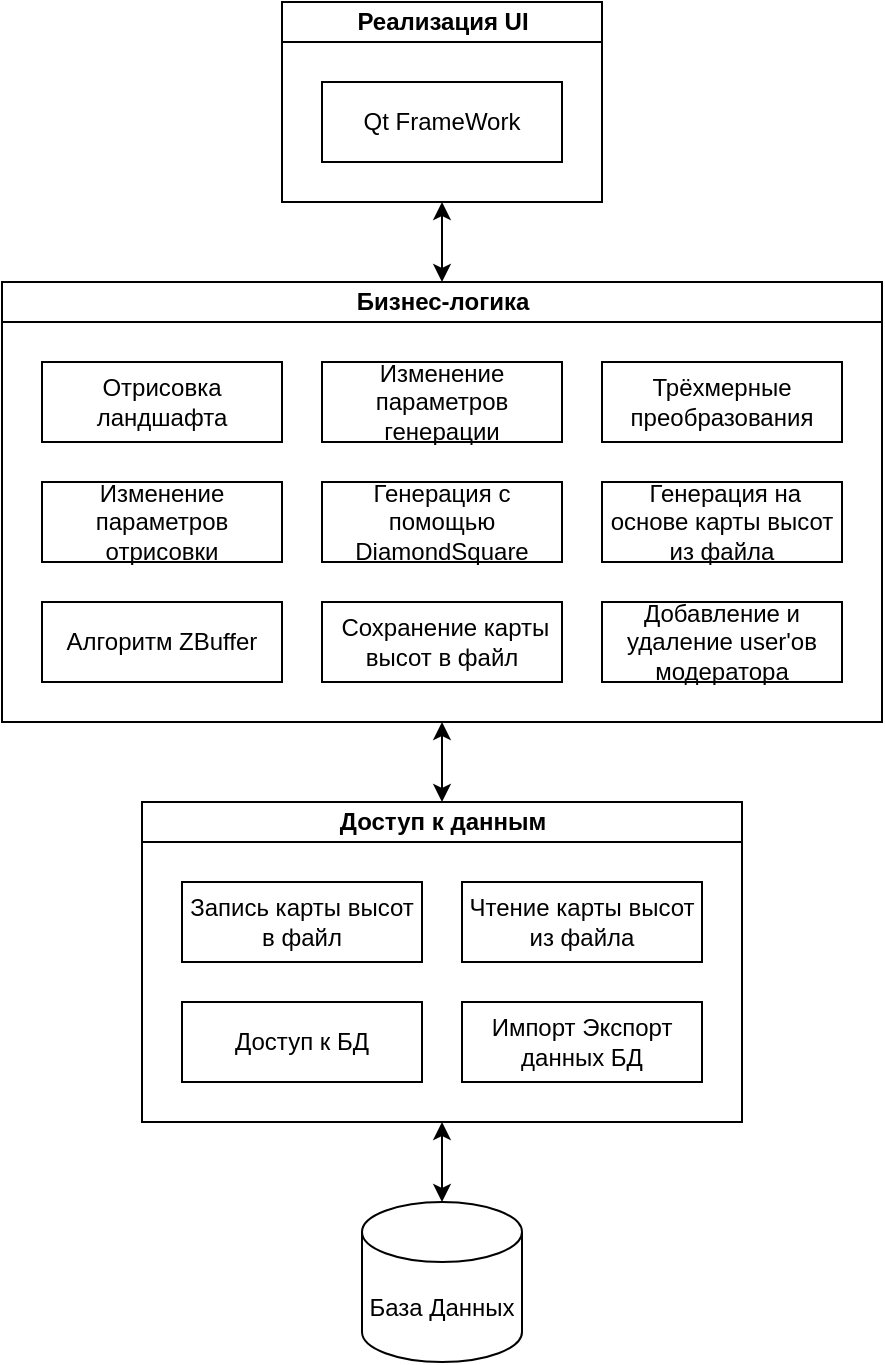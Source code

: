 <mxfile version="17.4.1"><diagram id="prtHgNgQTEPvFCAcTncT" name="Page-1"><mxGraphModel dx="1154" dy="752" grid="1" gridSize="10" guides="1" tooltips="1" connect="1" arrows="1" fold="1" page="1" pageScale="1" pageWidth="827" pageHeight="1169" math="0" shadow="0"><root><mxCell id="0"/><mxCell id="1" parent="0"/><mxCell id="dNxyNK7c78bLwvsdeMH5-11" value="Бизнес-логика" style="swimlane;html=1;startSize=20;horizontal=1;containerType=tree;glass=0;" parent="1" vertex="1"><mxGeometry x="40" y="180" width="440" height="220" as="geometry"/></mxCell><mxCell id="SCBdP9sog-ZEw-PVnDqY-4" value="Алгоритм ZBuffer" style="rounded=0;whiteSpace=wrap;html=1;" parent="dNxyNK7c78bLwvsdeMH5-11" vertex="1"><mxGeometry x="20" y="160" width="120" height="40" as="geometry"/></mxCell><mxCell id="SCBdP9sog-ZEw-PVnDqY-7" value="Отрисовка ландшафта" style="rounded=0;whiteSpace=wrap;html=1;" parent="dNxyNK7c78bLwvsdeMH5-11" vertex="1"><mxGeometry x="20" y="40" width="120" height="40" as="geometry"/></mxCell><mxCell id="SCBdP9sog-ZEw-PVnDqY-9" value="Изменение параметров генерации" style="rounded=0;whiteSpace=wrap;html=1;" parent="dNxyNK7c78bLwvsdeMH5-11" vertex="1"><mxGeometry x="160" y="40" width="120" height="40" as="geometry"/></mxCell><mxCell id="SCBdP9sog-ZEw-PVnDqY-5" value="Генерация с помощью DiamondSquare" style="rounded=0;whiteSpace=wrap;html=1;" parent="dNxyNK7c78bLwvsdeMH5-11" vertex="1"><mxGeometry x="160" y="100" width="120" height="40" as="geometry"/></mxCell><mxCell id="SCBdP9sog-ZEw-PVnDqY-10" value="Трёхмерные преобразования" style="rounded=0;whiteSpace=wrap;html=1;" parent="dNxyNK7c78bLwvsdeMH5-11" vertex="1"><mxGeometry x="300" y="40" width="120" height="40" as="geometry"/></mxCell><mxCell id="SCBdP9sog-ZEw-PVnDqY-12" value="Добавление и удаление user'ов модератора" style="rounded=0;whiteSpace=wrap;html=1;" parent="dNxyNK7c78bLwvsdeMH5-11" vertex="1"><mxGeometry x="300" y="160" width="120" height="40" as="geometry"/></mxCell><mxCell id="SCBdP9sog-ZEw-PVnDqY-14" value="&amp;nbsp;Сохранение карты высот в файл" style="rounded=0;whiteSpace=wrap;html=1;" parent="dNxyNK7c78bLwvsdeMH5-11" vertex="1"><mxGeometry x="160" y="160" width="120" height="40" as="geometry"/></mxCell><mxCell id="SCBdP9sog-ZEw-PVnDqY-15" value="&amp;nbsp;Генерация на основе карты высот из файла" style="rounded=0;whiteSpace=wrap;html=1;" parent="dNxyNK7c78bLwvsdeMH5-11" vertex="1"><mxGeometry x="300" y="100" width="120" height="40" as="geometry"/></mxCell><mxCell id="SCBdP9sog-ZEw-PVnDqY-21" value="Изменение параметров отрисовки" style="rounded=0;whiteSpace=wrap;html=1;" parent="dNxyNK7c78bLwvsdeMH5-11" vertex="1"><mxGeometry x="20" y="100" width="120" height="40" as="geometry"/></mxCell><mxCell id="SCBdP9sog-ZEw-PVnDqY-1" value="Реализация UI" style="swimlane;html=1;startSize=20;horizontal=1;containerType=tree;glass=0;" parent="1" vertex="1"><mxGeometry x="180" y="40" width="160" height="100" as="geometry"/></mxCell><mxCell id="SCBdP9sog-ZEw-PVnDqY-3" value="Qt FrameWork" style="rounded=0;whiteSpace=wrap;html=1;" parent="SCBdP9sog-ZEw-PVnDqY-1" vertex="1"><mxGeometry x="20" y="40" width="120" height="40" as="geometry"/></mxCell><mxCell id="SCBdP9sog-ZEw-PVnDqY-2" value="Доступ к данным" style="swimlane;html=1;startSize=20;horizontal=1;containerType=tree;glass=0;" parent="1" vertex="1"><mxGeometry x="110" y="440" width="300" height="160" as="geometry"/></mxCell><mxCell id="SCBdP9sog-ZEw-PVnDqY-6" value="Чтение карты высот из файла" style="rounded=0;whiteSpace=wrap;html=1;" parent="SCBdP9sog-ZEw-PVnDqY-2" vertex="1"><mxGeometry x="160" y="40" width="120" height="40" as="geometry"/></mxCell><mxCell id="SCBdP9sog-ZEw-PVnDqY-16" value="Запись карты высот в файл" style="rounded=0;whiteSpace=wrap;html=1;" parent="SCBdP9sog-ZEw-PVnDqY-2" vertex="1"><mxGeometry x="20" y="40" width="120" height="40" as="geometry"/></mxCell><mxCell id="SCBdP9sog-ZEw-PVnDqY-19" value="Доступ к БД" style="rounded=0;whiteSpace=wrap;html=1;" parent="SCBdP9sog-ZEw-PVnDqY-2" vertex="1"><mxGeometry x="20" y="100" width="120" height="40" as="geometry"/></mxCell><mxCell id="SCBdP9sog-ZEw-PVnDqY-23" value="Импорт Экспорт данных БД" style="rounded=0;whiteSpace=wrap;html=1;" parent="SCBdP9sog-ZEw-PVnDqY-2" vertex="1"><mxGeometry x="160" y="100" width="120" height="40" as="geometry"/></mxCell><mxCell id="SCBdP9sog-ZEw-PVnDqY-22" value="База Данных" style="shape=cylinder3;whiteSpace=wrap;html=1;boundedLbl=1;backgroundOutline=1;size=15;" parent="1" vertex="1"><mxGeometry x="220" y="640" width="80" height="80" as="geometry"/></mxCell><mxCell id="SCBdP9sog-ZEw-PVnDqY-25" value="" style="endArrow=classic;startArrow=classic;html=1;rounded=0;entryX=0.5;entryY=1;entryDx=0;entryDy=0;exitX=0.5;exitY=0;exitDx=0;exitDy=0;" parent="1" source="dNxyNK7c78bLwvsdeMH5-11" target="SCBdP9sog-ZEw-PVnDqY-1" edge="1"><mxGeometry width="50" height="50" relative="1" as="geometry"><mxPoint x="340" y="130" as="sourcePoint"/><mxPoint x="390" y="80" as="targetPoint"/></mxGeometry></mxCell><mxCell id="SCBdP9sog-ZEw-PVnDqY-26" value="" style="endArrow=classic;startArrow=classic;html=1;rounded=0;entryX=0.5;entryY=1;entryDx=0;entryDy=0;exitX=0.5;exitY=0;exitDx=0;exitDy=0;" parent="1" source="SCBdP9sog-ZEw-PVnDqY-2" target="dNxyNK7c78bLwvsdeMH5-11" edge="1"><mxGeometry width="50" height="50" relative="1" as="geometry"><mxPoint x="260" y="420" as="sourcePoint"/><mxPoint x="270" y="150" as="targetPoint"/></mxGeometry></mxCell><mxCell id="SCBdP9sog-ZEw-PVnDqY-27" value="" style="endArrow=classic;startArrow=classic;html=1;rounded=0;entryX=0.5;entryY=1;entryDx=0;entryDy=0;exitX=0.5;exitY=0;exitDx=0;exitDy=0;exitPerimeter=0;" parent="1" source="SCBdP9sog-ZEw-PVnDqY-22" target="SCBdP9sog-ZEw-PVnDqY-2" edge="1"><mxGeometry width="50" height="50" relative="1" as="geometry"><mxPoint x="270" y="450" as="sourcePoint"/><mxPoint x="270" y="410" as="targetPoint"/></mxGeometry></mxCell></root></mxGraphModel></diagram></mxfile>